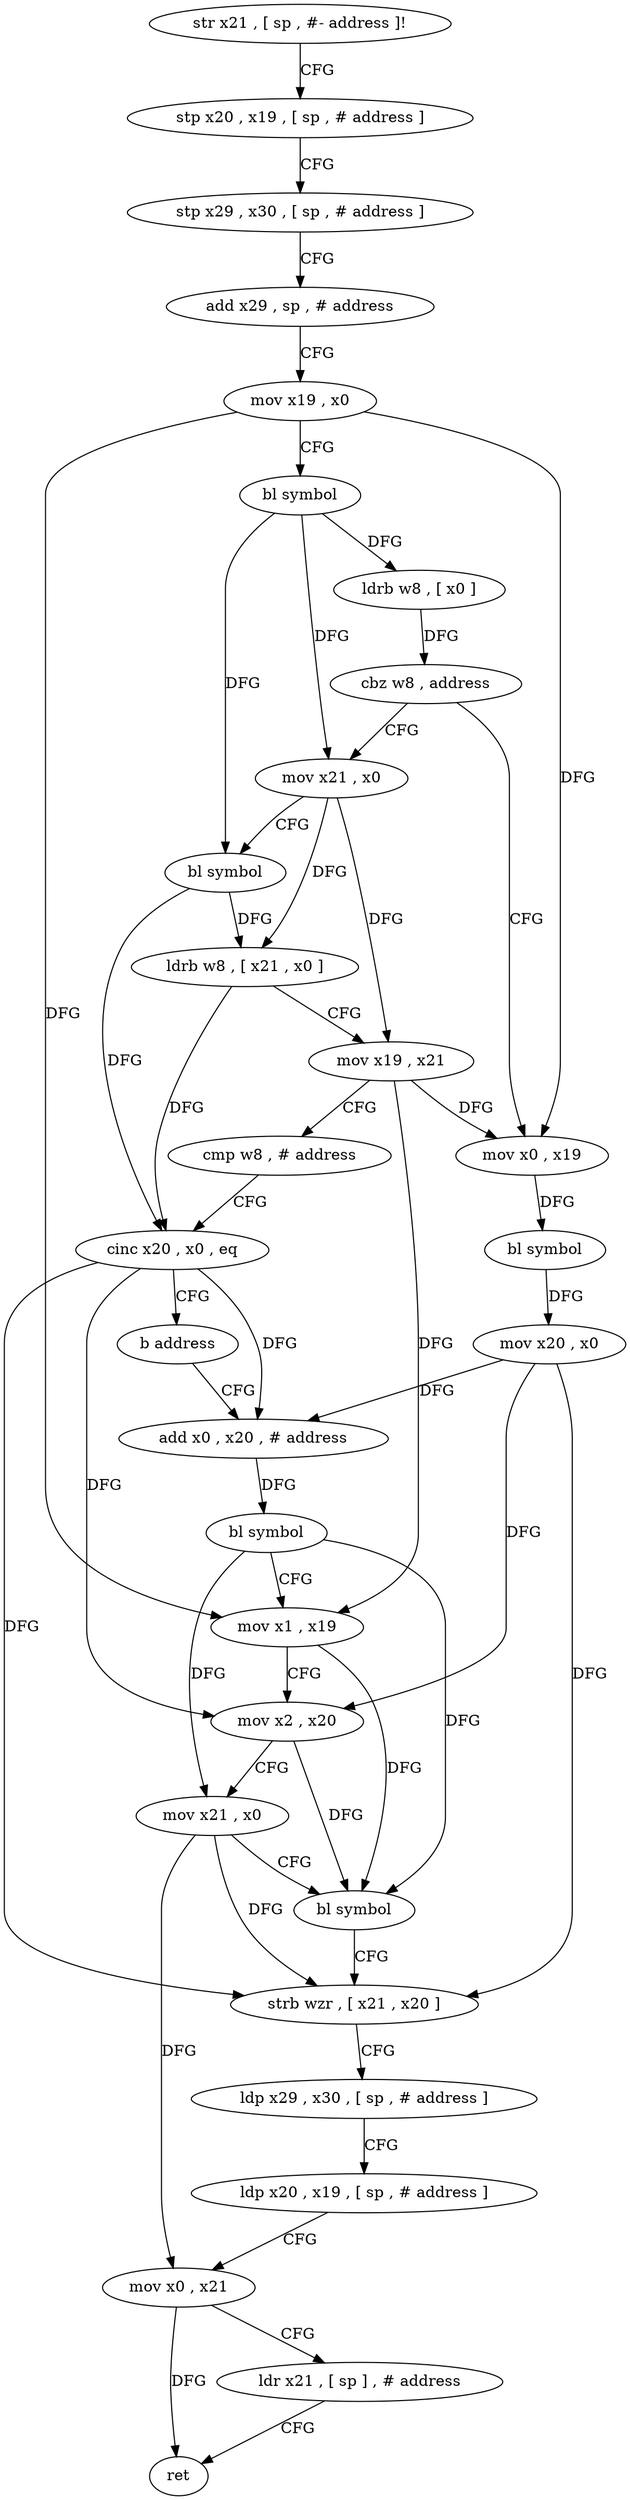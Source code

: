 digraph "func" {
"4201144" [label = "str x21 , [ sp , #- address ]!" ]
"4201148" [label = "stp x20 , x19 , [ sp , # address ]" ]
"4201152" [label = "stp x29 , x30 , [ sp , # address ]" ]
"4201156" [label = "add x29 , sp , # address" ]
"4201160" [label = "mov x19 , x0" ]
"4201164" [label = "bl symbol" ]
"4201168" [label = "ldrb w8 , [ x0 ]" ]
"4201172" [label = "cbz w8 , address" ]
"4201204" [label = "mov x0 , x19" ]
"4201176" [label = "mov x21 , x0" ]
"4201208" [label = "bl symbol" ]
"4201212" [label = "mov x20 , x0" ]
"4201216" [label = "add x0 , x20 , # address" ]
"4201180" [label = "bl symbol" ]
"4201184" [label = "ldrb w8 , [ x21 , x0 ]" ]
"4201188" [label = "mov x19 , x21" ]
"4201192" [label = "cmp w8 , # address" ]
"4201196" [label = "cinc x20 , x0 , eq" ]
"4201200" [label = "b address" ]
"4201220" [label = "bl symbol" ]
"4201224" [label = "mov x1 , x19" ]
"4201228" [label = "mov x2 , x20" ]
"4201232" [label = "mov x21 , x0" ]
"4201236" [label = "bl symbol" ]
"4201240" [label = "strb wzr , [ x21 , x20 ]" ]
"4201244" [label = "ldp x29 , x30 , [ sp , # address ]" ]
"4201248" [label = "ldp x20 , x19 , [ sp , # address ]" ]
"4201252" [label = "mov x0 , x21" ]
"4201256" [label = "ldr x21 , [ sp ] , # address" ]
"4201260" [label = "ret" ]
"4201144" -> "4201148" [ label = "CFG" ]
"4201148" -> "4201152" [ label = "CFG" ]
"4201152" -> "4201156" [ label = "CFG" ]
"4201156" -> "4201160" [ label = "CFG" ]
"4201160" -> "4201164" [ label = "CFG" ]
"4201160" -> "4201204" [ label = "DFG" ]
"4201160" -> "4201224" [ label = "DFG" ]
"4201164" -> "4201168" [ label = "DFG" ]
"4201164" -> "4201176" [ label = "DFG" ]
"4201164" -> "4201180" [ label = "DFG" ]
"4201168" -> "4201172" [ label = "DFG" ]
"4201172" -> "4201204" [ label = "CFG" ]
"4201172" -> "4201176" [ label = "CFG" ]
"4201204" -> "4201208" [ label = "DFG" ]
"4201176" -> "4201180" [ label = "CFG" ]
"4201176" -> "4201184" [ label = "DFG" ]
"4201176" -> "4201188" [ label = "DFG" ]
"4201208" -> "4201212" [ label = "DFG" ]
"4201212" -> "4201216" [ label = "DFG" ]
"4201212" -> "4201228" [ label = "DFG" ]
"4201212" -> "4201240" [ label = "DFG" ]
"4201216" -> "4201220" [ label = "DFG" ]
"4201180" -> "4201184" [ label = "DFG" ]
"4201180" -> "4201196" [ label = "DFG" ]
"4201184" -> "4201188" [ label = "CFG" ]
"4201184" -> "4201196" [ label = "DFG" ]
"4201188" -> "4201192" [ label = "CFG" ]
"4201188" -> "4201204" [ label = "DFG" ]
"4201188" -> "4201224" [ label = "DFG" ]
"4201192" -> "4201196" [ label = "CFG" ]
"4201196" -> "4201200" [ label = "CFG" ]
"4201196" -> "4201216" [ label = "DFG" ]
"4201196" -> "4201228" [ label = "DFG" ]
"4201196" -> "4201240" [ label = "DFG" ]
"4201200" -> "4201216" [ label = "CFG" ]
"4201220" -> "4201224" [ label = "CFG" ]
"4201220" -> "4201232" [ label = "DFG" ]
"4201220" -> "4201236" [ label = "DFG" ]
"4201224" -> "4201228" [ label = "CFG" ]
"4201224" -> "4201236" [ label = "DFG" ]
"4201228" -> "4201232" [ label = "CFG" ]
"4201228" -> "4201236" [ label = "DFG" ]
"4201232" -> "4201236" [ label = "CFG" ]
"4201232" -> "4201240" [ label = "DFG" ]
"4201232" -> "4201252" [ label = "DFG" ]
"4201236" -> "4201240" [ label = "CFG" ]
"4201240" -> "4201244" [ label = "CFG" ]
"4201244" -> "4201248" [ label = "CFG" ]
"4201248" -> "4201252" [ label = "CFG" ]
"4201252" -> "4201256" [ label = "CFG" ]
"4201252" -> "4201260" [ label = "DFG" ]
"4201256" -> "4201260" [ label = "CFG" ]
}
